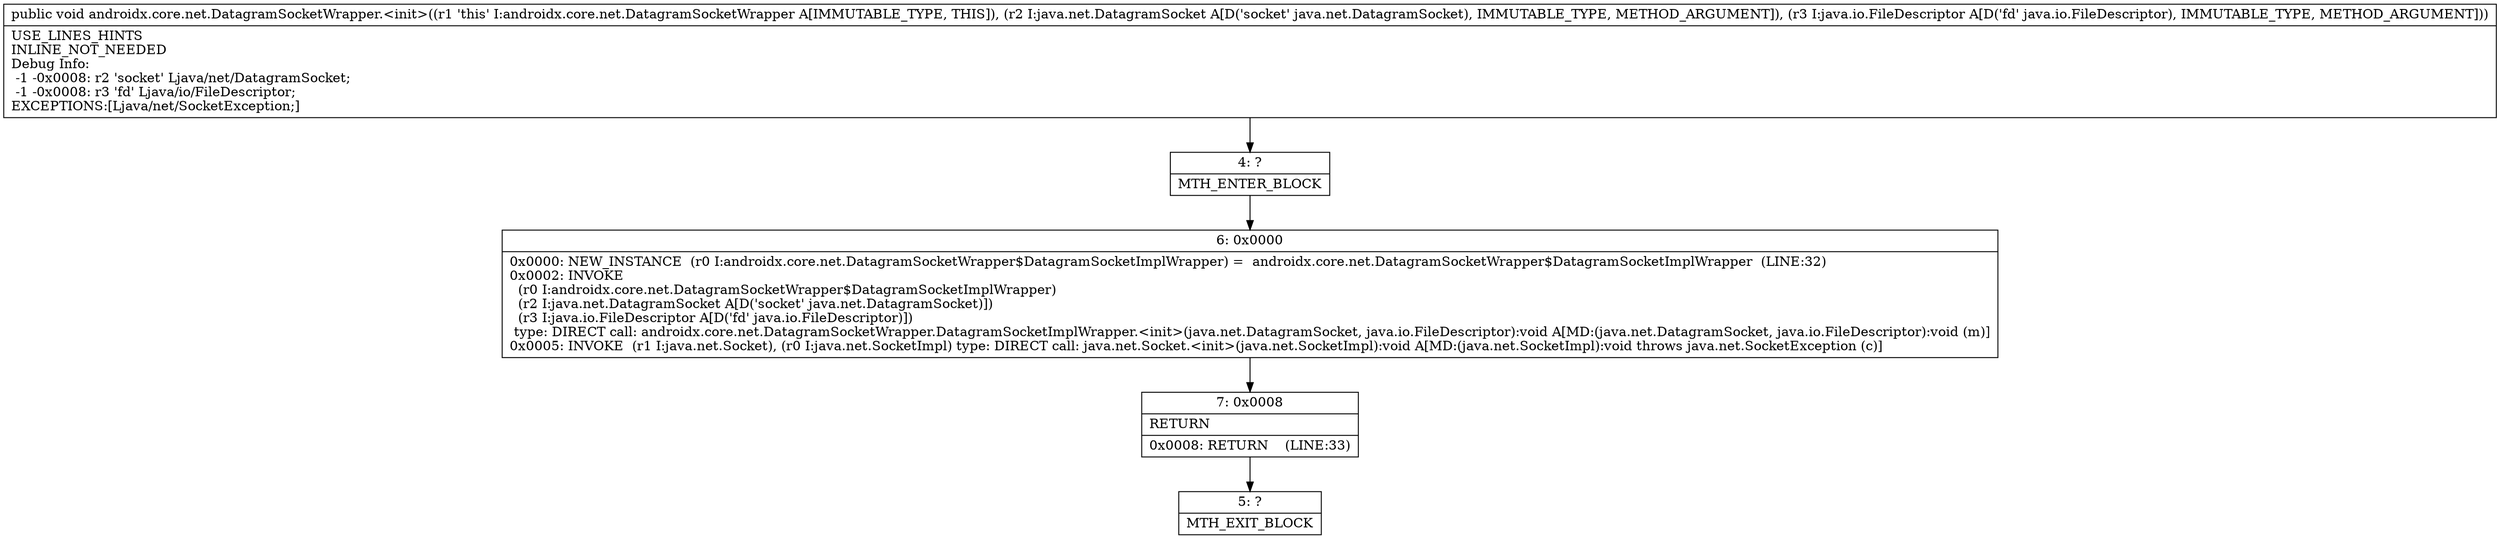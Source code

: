 digraph "CFG forandroidx.core.net.DatagramSocketWrapper.\<init\>(Ljava\/net\/DatagramSocket;Ljava\/io\/FileDescriptor;)V" {
Node_4 [shape=record,label="{4\:\ ?|MTH_ENTER_BLOCK\l}"];
Node_6 [shape=record,label="{6\:\ 0x0000|0x0000: NEW_INSTANCE  (r0 I:androidx.core.net.DatagramSocketWrapper$DatagramSocketImplWrapper) =  androidx.core.net.DatagramSocketWrapper$DatagramSocketImplWrapper  (LINE:32)\l0x0002: INVOKE  \l  (r0 I:androidx.core.net.DatagramSocketWrapper$DatagramSocketImplWrapper)\l  (r2 I:java.net.DatagramSocket A[D('socket' java.net.DatagramSocket)])\l  (r3 I:java.io.FileDescriptor A[D('fd' java.io.FileDescriptor)])\l type: DIRECT call: androidx.core.net.DatagramSocketWrapper.DatagramSocketImplWrapper.\<init\>(java.net.DatagramSocket, java.io.FileDescriptor):void A[MD:(java.net.DatagramSocket, java.io.FileDescriptor):void (m)]\l0x0005: INVOKE  (r1 I:java.net.Socket), (r0 I:java.net.SocketImpl) type: DIRECT call: java.net.Socket.\<init\>(java.net.SocketImpl):void A[MD:(java.net.SocketImpl):void throws java.net.SocketException (c)]\l}"];
Node_7 [shape=record,label="{7\:\ 0x0008|RETURN\l|0x0008: RETURN    (LINE:33)\l}"];
Node_5 [shape=record,label="{5\:\ ?|MTH_EXIT_BLOCK\l}"];
MethodNode[shape=record,label="{public void androidx.core.net.DatagramSocketWrapper.\<init\>((r1 'this' I:androidx.core.net.DatagramSocketWrapper A[IMMUTABLE_TYPE, THIS]), (r2 I:java.net.DatagramSocket A[D('socket' java.net.DatagramSocket), IMMUTABLE_TYPE, METHOD_ARGUMENT]), (r3 I:java.io.FileDescriptor A[D('fd' java.io.FileDescriptor), IMMUTABLE_TYPE, METHOD_ARGUMENT]))  | USE_LINES_HINTS\lINLINE_NOT_NEEDED\lDebug Info:\l  \-1 \-0x0008: r2 'socket' Ljava\/net\/DatagramSocket;\l  \-1 \-0x0008: r3 'fd' Ljava\/io\/FileDescriptor;\lEXCEPTIONS:[Ljava\/net\/SocketException;]\l}"];
MethodNode -> Node_4;Node_4 -> Node_6;
Node_6 -> Node_7;
Node_7 -> Node_5;
}

